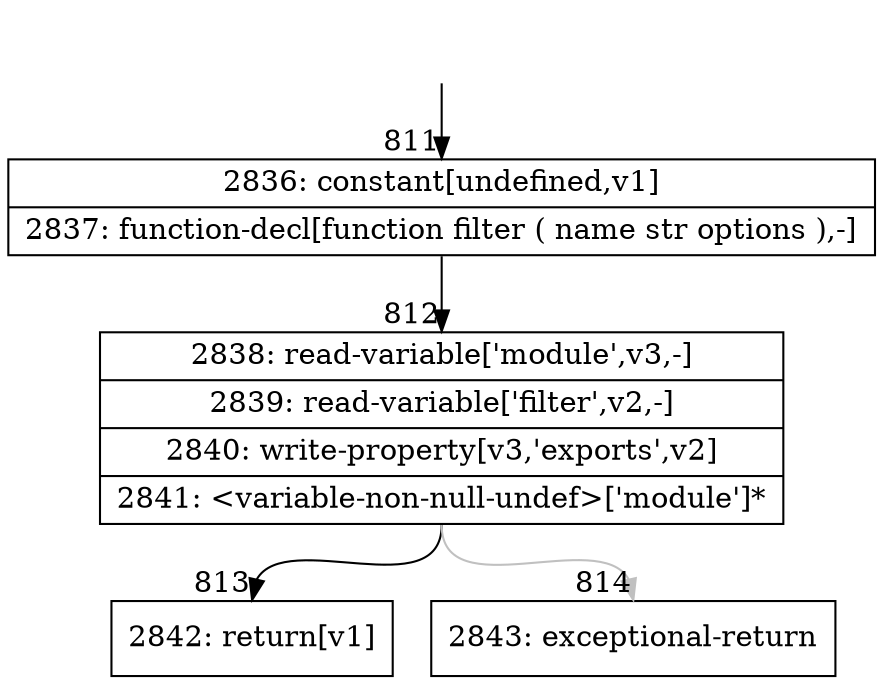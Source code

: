 digraph {
rankdir="TD"
BB_entry40[shape=none,label=""];
BB_entry40 -> BB811 [tailport=s, headport=n, headlabel="    811"]
BB811 [shape=record label="{2836: constant[undefined,v1]|2837: function-decl[function filter ( name str options ),-]}" ] 
BB811 -> BB812 [tailport=s, headport=n, headlabel="      812"]
BB812 [shape=record label="{2838: read-variable['module',v3,-]|2839: read-variable['filter',v2,-]|2840: write-property[v3,'exports',v2]|2841: \<variable-non-null-undef\>['module']*}" ] 
BB812 -> BB813 [tailport=s, headport=n, headlabel="      813"]
BB812 -> BB814 [tailport=s, headport=n, color=gray, headlabel="      814"]
BB813 [shape=record label="{2842: return[v1]}" ] 
BB814 [shape=record label="{2843: exceptional-return}" ] 
//#$~ 745
}
